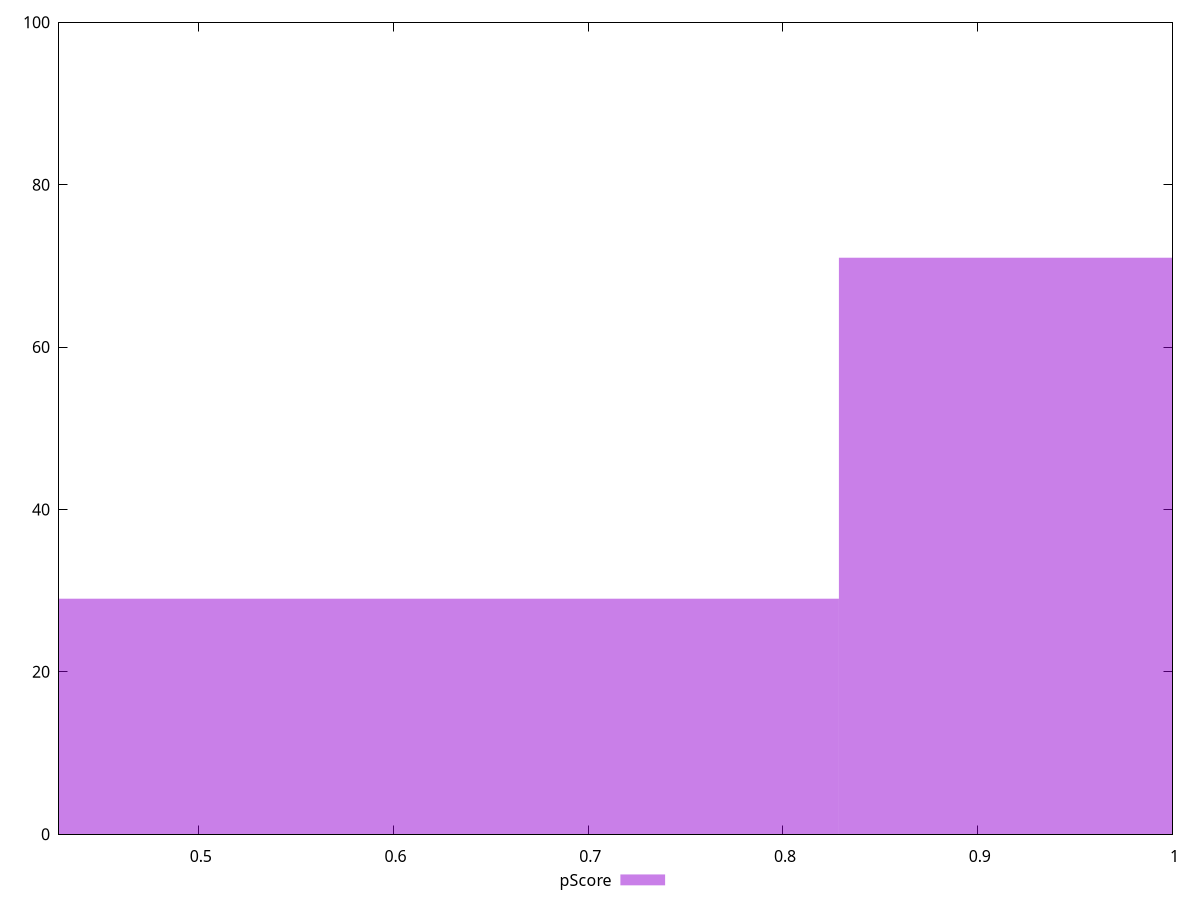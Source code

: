 reset

$pScore <<EOF
1.1049427430679934 71
0.5524713715339967 29
EOF

set key outside below
set boxwidth 0.5524713715339967
set xrange [0.42823529411764705:1]
set yrange [0:100]
set trange [0:100]
set style fill transparent solid 0.5 noborder
set terminal svg size 640, 490 enhanced background rgb 'white'
set output "reprap/offscreen-images/samples/pages/pScore/histogram.svg"

plot $pScore title "pScore" with boxes

reset
